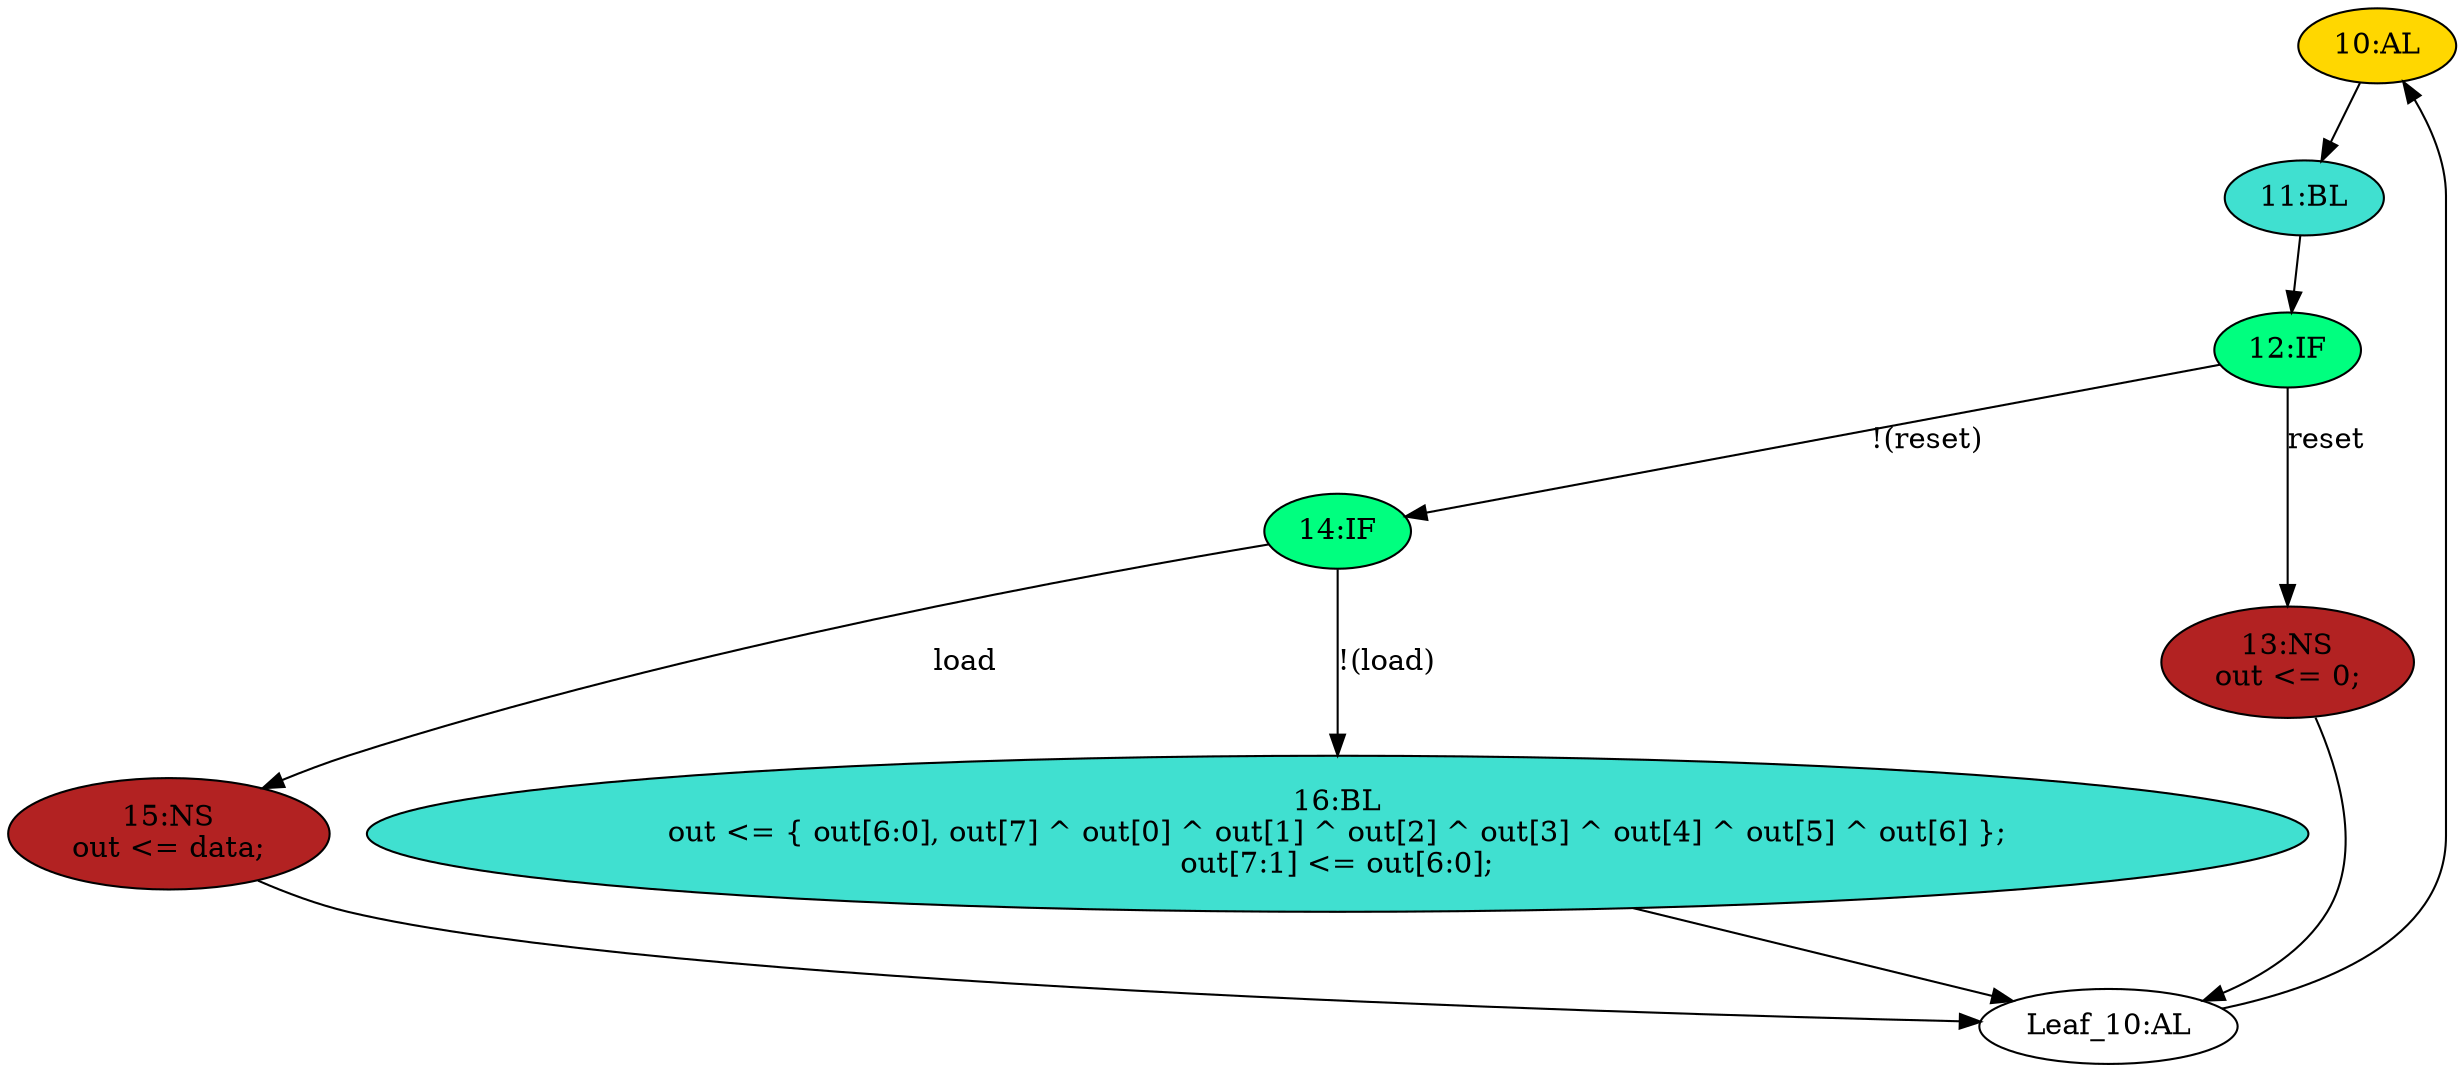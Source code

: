 strict digraph "compose( ,  )" {
	node [label="\N"];
	"10:AL"	[ast="<pyverilog.vparser.ast.Always object at 0x7f57f6924210>",
		clk_sens=True,
		fillcolor=gold,
		label="10:AL",
		sens="['clk', 'reset']",
		statements="[]",
		style=filled,
		typ=Always,
		use_var="['load', 'reset', 'data', 'out']"];
	"11:BL"	[ast="<pyverilog.vparser.ast.Block object at 0x7f57f6924890>",
		fillcolor=turquoise,
		label="11:BL",
		statements="[]",
		style=filled,
		typ=Block];
	"10:AL" -> "11:BL"	[cond="[]",
		lineno=None];
	"12:IF"	[ast="<pyverilog.vparser.ast.IfStatement object at 0x7f57f68ce550>",
		fillcolor=springgreen,
		label="12:IF",
		statements="[]",
		style=filled,
		typ=IfStatement];
	"14:IF"	[ast="<pyverilog.vparser.ast.IfStatement object at 0x7f57f6932050>",
		fillcolor=springgreen,
		label="14:IF",
		statements="[]",
		style=filled,
		typ=IfStatement];
	"12:IF" -> "14:IF"	[cond="['reset']",
		label="!(reset)",
		lineno=12];
	"13:NS"	[ast="<pyverilog.vparser.ast.NonblockingSubstitution object at 0x7f57f68cecd0>",
		fillcolor=firebrick,
		label="13:NS
out <= 0;",
		statements="[<pyverilog.vparser.ast.NonblockingSubstitution object at 0x7f57f68cecd0>]",
		style=filled,
		typ=NonblockingSubstitution];
	"12:IF" -> "13:NS"	[cond="['reset']",
		label=reset,
		lineno=12];
	"11:BL" -> "12:IF"	[cond="[]",
		lineno=None];
	"15:NS"	[ast="<pyverilog.vparser.ast.NonblockingSubstitution object at 0x7f57f693d6d0>",
		fillcolor=firebrick,
		label="15:NS
out <= data;",
		statements="[<pyverilog.vparser.ast.NonblockingSubstitution object at 0x7f57f693d6d0>]",
		style=filled,
		typ=NonblockingSubstitution];
	"14:IF" -> "15:NS"	[cond="['load']",
		label=load,
		lineno=14];
	"16:BL"	[ast="<pyverilog.vparser.ast.Block object at 0x7f57f6598810>",
		fillcolor=turquoise,
		label="16:BL
out <= { out[6:0], out[7] ^ out[0] ^ out[1] ^ out[2] ^ out[3] ^ out[4] ^ out[5] ^ out[6] };
out[7:1] <= out[6:0];",
		statements="[<pyverilog.vparser.ast.NonblockingSubstitution object at 0x7f57f65983d0>, <pyverilog.vparser.ast.NonblockingSubstitution object \
at 0x7f57f6598990>]",
		style=filled,
		typ=Block];
	"14:IF" -> "16:BL"	[cond="['load']",
		label="!(load)",
		lineno=14];
	"Leaf_10:AL"	[def_var="['out']",
		label="Leaf_10:AL"];
	"15:NS" -> "Leaf_10:AL"	[cond="[]",
		lineno=None];
	"13:NS" -> "Leaf_10:AL"	[cond="[]",
		lineno=None];
	"16:BL" -> "Leaf_10:AL"	[cond="[]",
		lineno=None];
	"Leaf_10:AL" -> "10:AL";
}
